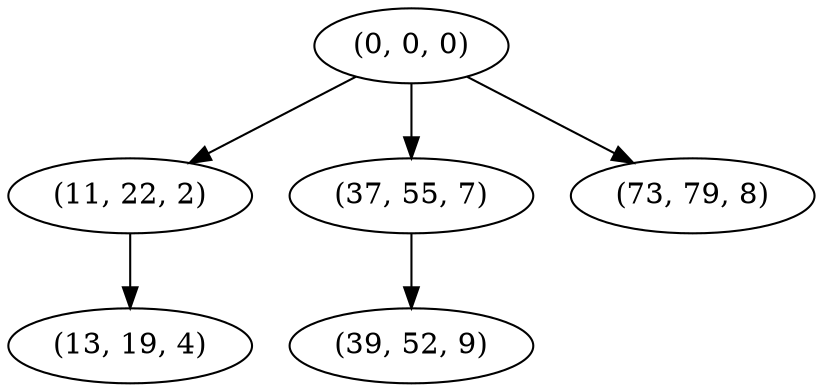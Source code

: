 digraph tree {
    "(0, 0, 0)";
    "(11, 22, 2)";
    "(13, 19, 4)";
    "(37, 55, 7)";
    "(39, 52, 9)";
    "(73, 79, 8)";
    "(0, 0, 0)" -> "(11, 22, 2)";
    "(0, 0, 0)" -> "(37, 55, 7)";
    "(0, 0, 0)" -> "(73, 79, 8)";
    "(11, 22, 2)" -> "(13, 19, 4)";
    "(37, 55, 7)" -> "(39, 52, 9)";
}
